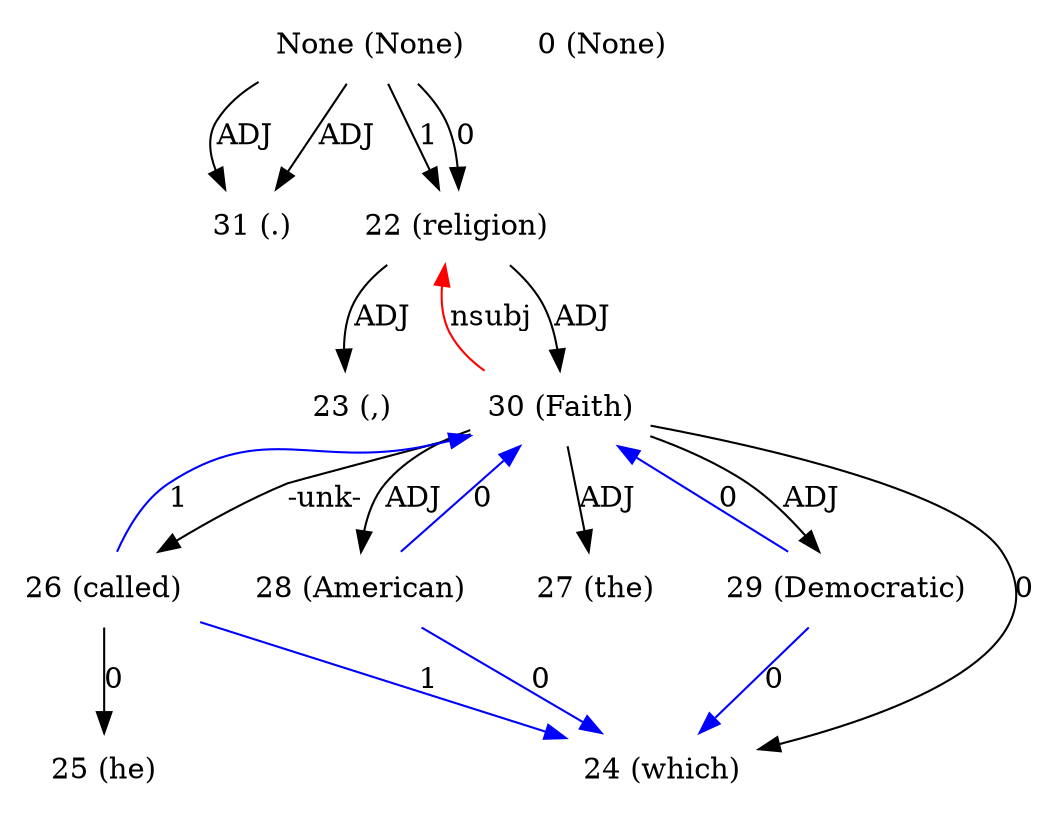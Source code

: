digraph G{
edge [dir=forward]
node [shape=plaintext]

None [label="None (None)"]
None -> 31 [label="ADJ"]
None [label="None (None)"]
None -> 31 [label="ADJ"]
None [label="None (None)"]
None -> 22 [label="1"]
None [label="None (None)"]
None -> 22 [label="0"]
0 [label="0 (None)"]
22 [label="22 (religion)"]
22 -> 23 [label="ADJ"]
22 -> 30 [label="ADJ"]
30 -> 22 [label="nsubj", color="red"]
23 [label="23 (,)"]
24 [label="24 (which)"]
25 [label="25 (he)"]
26 [label="26 (called)"]
26 -> 24 [label="1", color="blue"]
26 -> 30 [label="1", color="blue"]
26 -> 25 [label="0"]
27 [label="27 (the)"]
28 [label="28 (American)"]
28 -> 30 [label="0", color="blue"]
28 -> 24 [label="0", color="blue"]
29 [label="29 (Democratic)"]
29 -> 24 [label="0", color="blue"]
29 -> 30 [label="0", color="blue"]
30 [label="30 (Faith)"]
30 -> 24 [label="0"]
30 -> 27 [label="ADJ"]
30 -> 28 [label="ADJ"]
30 -> 29 [label="ADJ"]
30 -> 26 [label="-unk-"]
31 [label="31 (.)"]
}
